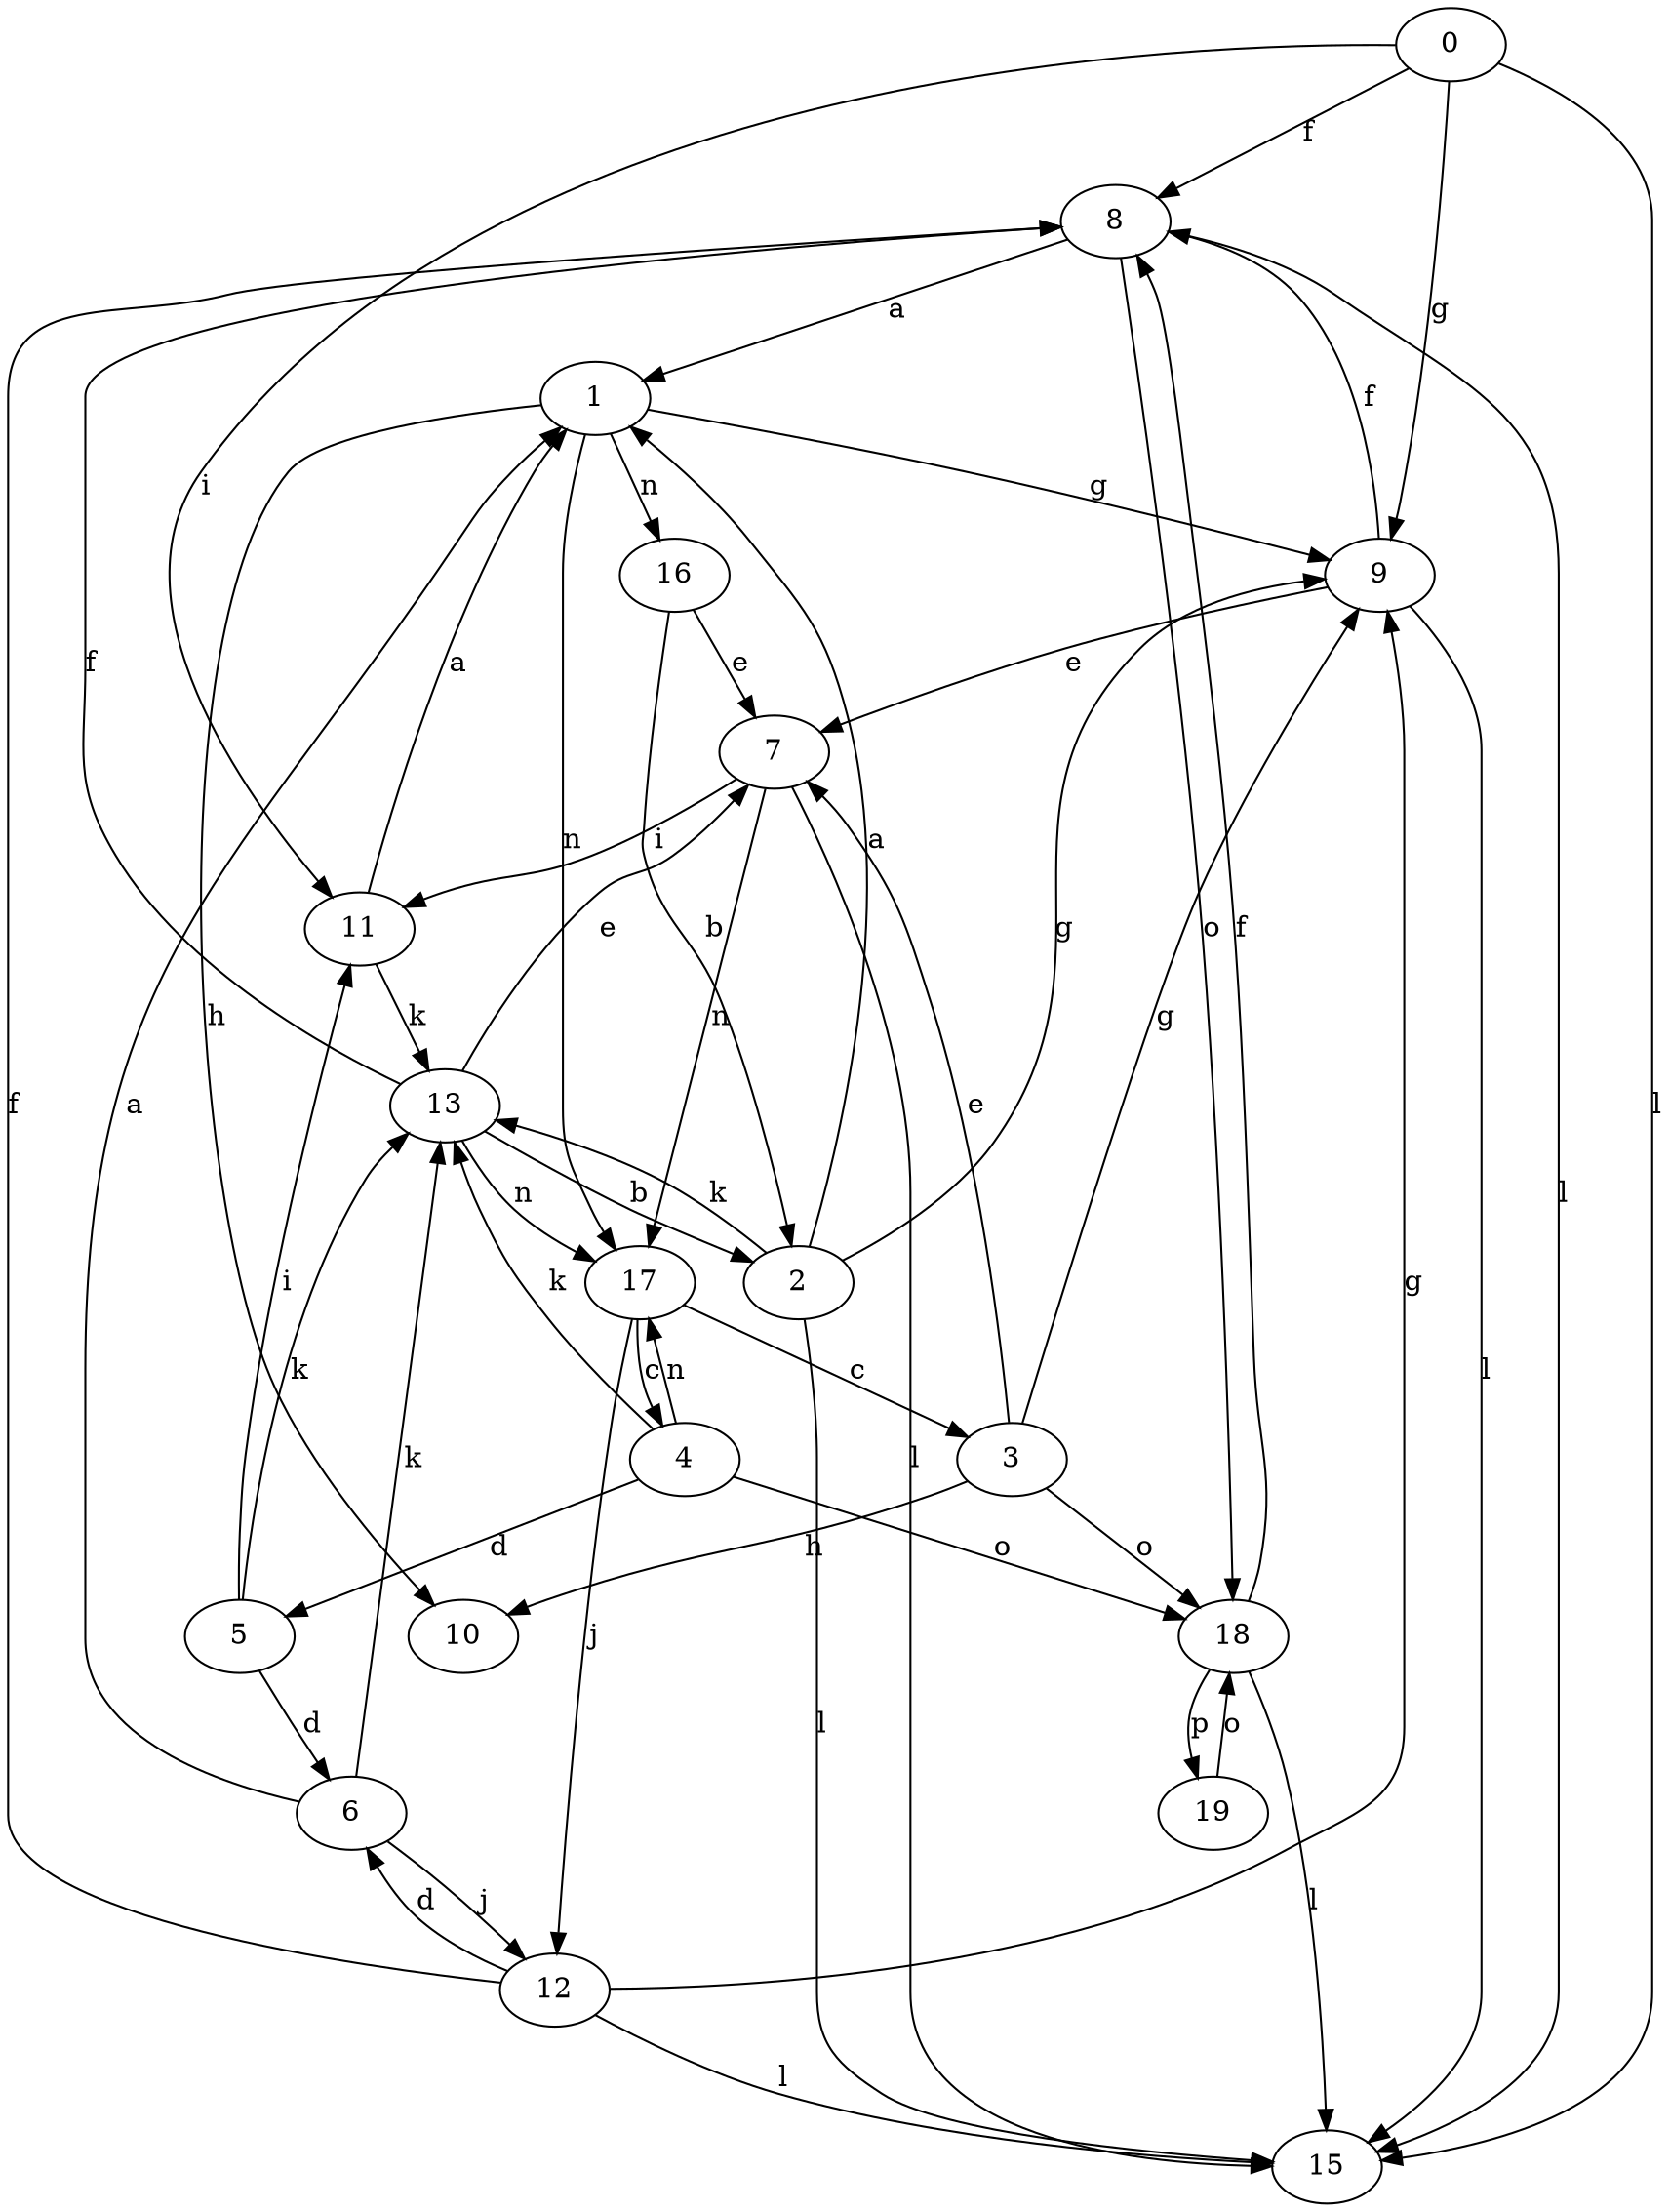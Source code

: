 strict digraph  {
0;
1;
2;
3;
4;
5;
6;
7;
8;
9;
10;
11;
12;
13;
15;
16;
17;
18;
19;
0 -> 8  [label=f];
0 -> 9  [label=g];
0 -> 11  [label=i];
0 -> 15  [label=l];
1 -> 9  [label=g];
1 -> 10  [label=h];
1 -> 16  [label=n];
1 -> 17  [label=n];
2 -> 1  [label=a];
2 -> 9  [label=g];
2 -> 13  [label=k];
2 -> 15  [label=l];
3 -> 7  [label=e];
3 -> 9  [label=g];
3 -> 10  [label=h];
3 -> 18  [label=o];
4 -> 5  [label=d];
4 -> 13  [label=k];
4 -> 17  [label=n];
4 -> 18  [label=o];
5 -> 6  [label=d];
5 -> 11  [label=i];
5 -> 13  [label=k];
6 -> 1  [label=a];
6 -> 12  [label=j];
6 -> 13  [label=k];
7 -> 11  [label=i];
7 -> 15  [label=l];
7 -> 17  [label=n];
8 -> 1  [label=a];
8 -> 15  [label=l];
8 -> 18  [label=o];
9 -> 7  [label=e];
9 -> 8  [label=f];
9 -> 15  [label=l];
11 -> 1  [label=a];
11 -> 13  [label=k];
12 -> 6  [label=d];
12 -> 8  [label=f];
12 -> 9  [label=g];
12 -> 15  [label=l];
13 -> 2  [label=b];
13 -> 7  [label=e];
13 -> 8  [label=f];
13 -> 17  [label=n];
16 -> 2  [label=b];
16 -> 7  [label=e];
17 -> 3  [label=c];
17 -> 4  [label=c];
17 -> 12  [label=j];
18 -> 8  [label=f];
18 -> 15  [label=l];
18 -> 19  [label=p];
19 -> 18  [label=o];
}
